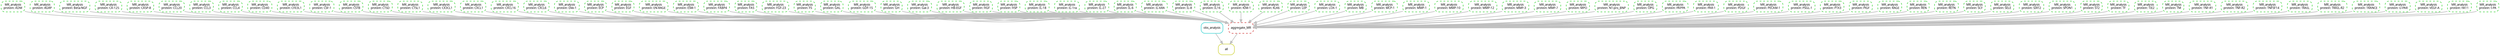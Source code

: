 digraph snakemake_dag {
    graph[bgcolor=white, margin=0];
    node[shape=box, style=rounded, fontname=sans,                 fontsize=10, penwidth=2];
    edge[penwidth=2, color=grey];
	0[label = "all", color = "0.17 0.6 0.85", style="rounded"];
	1[label = "obs_analysis", color = "0.50 0.6 0.85", style="rounded"];
	2[label = "aggregate_MR", color = "0.00 0.6 0.85", style="rounded,dashed"];
	3[label = "MR_analysis\nprotein: ADM", color = "0.33 0.6 0.85", style="rounded,dashed"];
	4[label = "MR_analysis\nprotein: AGRP", color = "0.33 0.6 0.85", style="rounded,dashed"];
	5[label = "MR_analysis\nprotein: Beta-NGF", color = "0.33 0.6 0.85", style="rounded,dashed"];
	6[label = "MR_analysis\nprotein: CA-125", color = "0.33 0.6 0.85", style="rounded,dashed"];
	7[label = "MR_analysis\nprotein: CASP-8", color = "0.33 0.6 0.85", style="rounded,dashed"];
	8[label = "MR_analysis\nprotein: CCL20", color = "0.33 0.6 0.85", style="rounded,dashed"];
	9[label = "MR_analysis\nprotein: CCL3", color = "0.33 0.6 0.85", style="rounded,dashed"];
	10[label = "MR_analysis\nprotein: CCL4", color = "0.33 0.6 0.85", style="rounded,dashed"];
	11[label = "MR_analysis\nprotein: CD40", color = "0.33 0.6 0.85", style="rounded,dashed"];
	12[label = "MR_analysis\nprotein: CHI3L1", color = "0.33 0.6 0.85", style="rounded,dashed"];
	13[label = "MR_analysis\nprotein: CSF-1", color = "0.33 0.6 0.85", style="rounded,dashed"];
	14[label = "MR_analysis\nprotein: CSTB", color = "0.33 0.6 0.85", style="rounded,dashed"];
	15[label = "MR_analysis\nprotein: CTSD", color = "0.33 0.6 0.85", style="rounded,dashed"];
	16[label = "MR_analysis\nprotein: CTSL1", color = "0.33 0.6 0.85", style="rounded,dashed"];
	17[label = "MR_analysis\nprotein: CX3CL1", color = "0.33 0.6 0.85", style="rounded,dashed"];
	18[label = "MR_analysis\nprotein: CXCL1", color = "0.33 0.6 0.85", style="rounded,dashed"];
	19[label = "MR_analysis\nprotein: CXCL16", color = "0.33 0.6 0.85", style="rounded,dashed"];
	20[label = "MR_analysis\nprotein: CXCL6", color = "0.33 0.6 0.85", style="rounded,dashed"];
	21[label = "MR_analysis\nprotein: Dkk-1", color = "0.33 0.6 0.85", style="rounded,dashed"];
	22[label = "MR_analysis\nprotein: ECP", color = "0.33 0.6 0.85", style="rounded,dashed"];
	23[label = "MR_analysis\nprotein: EGF", color = "0.33 0.6 0.85", style="rounded,dashed"];
	24[label = "MR_analysis\nprotein: EN-RAGE", color = "0.33 0.6 0.85", style="rounded,dashed"];
	25[label = "MR_analysis\nprotein: ESM-1", color = "0.33 0.6 0.85", style="rounded,dashed"];
	26[label = "MR_analysis\nprotein: FABP4", color = "0.33 0.6 0.85", style="rounded,dashed"];
	27[label = "MR_analysis\nprotein: FAS", color = "0.33 0.6 0.85", style="rounded,dashed"];
	28[label = "MR_analysis\nprotein: FGF-23", color = "0.33 0.6 0.85", style="rounded,dashed"];
	29[label = "MR_analysis\nprotein: FS", color = "0.33 0.6 0.85", style="rounded,dashed"];
	30[label = "MR_analysis\nprotein: GAL", color = "0.33 0.6 0.85", style="rounded,dashed"];
	31[label = "MR_analysis\nprotein: GDF-15", color = "0.33 0.6 0.85", style="rounded,dashed"];
	32[label = "MR_analysis\nprotein: GH", color = "0.33 0.6 0.85", style="rounded,dashed"];
	33[label = "MR_analysis\nprotein: Gal-3", color = "0.33 0.6 0.85", style="rounded,dashed"];
	34[label = "MR_analysis\nprotein: HB-EGF", color = "0.33 0.6 0.85", style="rounded,dashed"];
	35[label = "MR_analysis\nprotein: HGF", color = "0.33 0.6 0.85", style="rounded,dashed"];
	36[label = "MR_analysis\nprotein: HSP", color = "0.33 0.6 0.85", style="rounded,dashed"];
	37[label = "MR_analysis\nprotein: IL-18", color = "0.33 0.6 0.85", style="rounded,dashed"];
	38[label = "MR_analysis\nprotein: IL-1ra", color = "0.33 0.6 0.85", style="rounded,dashed"];
	39[label = "MR_analysis\nprotein: IL-27", color = "0.33 0.6 0.85", style="rounded,dashed"];
	40[label = "MR_analysis\nprotein: IL-6", color = "0.33 0.6 0.85", style="rounded,dashed"];
	41[label = "MR_analysis\nprotein: IL-6RA", color = "0.33 0.6 0.85", style="rounded,dashed"];
	42[label = "MR_analysis\nprotein: IL-8", color = "0.33 0.6 0.85", style="rounded,dashed"];
	43[label = "MR_analysis\nprotein: IL16", color = "0.33 0.6 0.85", style="rounded,dashed"];
	44[label = "MR_analysis\nprotein: KIM-1", color = "0.33 0.6 0.85", style="rounded,dashed"];
	45[label = "MR_analysis\nprotein: KLK6", color = "0.33 0.6 0.85", style="rounded,dashed"];
	46[label = "MR_analysis\nprotein: LEP", color = "0.33 0.6 0.85", style="rounded,dashed"];
	47[label = "MR_analysis\nprotein: LOX-1", color = "0.33 0.6 0.85", style="rounded,dashed"];
	48[label = "MR_analysis\nprotein: MB", color = "0.33 0.6 0.85", style="rounded,dashed"];
	49[label = "MR_analysis\nprotein: MCP-1", color = "0.33 0.6 0.85", style="rounded,dashed"];
	50[label = "MR_analysis\nprotein: MMP-1", color = "0.33 0.6 0.85", style="rounded,dashed"];
	51[label = "MR_analysis\nprotein: MMP-10", color = "0.33 0.6 0.85", style="rounded,dashed"];
	52[label = "MR_analysis\nprotein: MMP-12", color = "0.33 0.6 0.85", style="rounded,dashed"];
	53[label = "MR_analysis\nprotein: MMP-3", color = "0.33 0.6 0.85", style="rounded,dashed"];
	54[label = "MR_analysis\nprotein: MMP-7", color = "0.33 0.6 0.85", style="rounded,dashed"];
	55[label = "MR_analysis\nprotein: MPO", color = "0.33 0.6 0.85", style="rounded,dashed"];
	56[label = "MR_analysis\nprotein: NT-pro_BNP", color = "0.33 0.6 0.85", style="rounded,dashed"];
	57[label = "MR_analysis\nprotein: OPG", color = "0.33 0.6 0.85", style="rounded,dashed"];
	58[label = "MR_analysis\nprotein: PAPPA", color = "0.33 0.6 0.85", style="rounded,dashed"];
	59[label = "MR_analysis\nprotein: PAR-1", color = "0.33 0.6 0.85", style="rounded,dashed"];
	60[label = "MR_analysis\nprotein: PDGF", color = "0.33 0.6 0.85", style="rounded,dashed"];
	61[label = "MR_analysis\nprotein: PECAM-1", color = "0.33 0.6 0.85", style="rounded,dashed"];
	62[label = "MR_analysis\nprotein: PSGL-1", color = "0.33 0.6 0.85", style="rounded,dashed"];
	63[label = "MR_analysis\nprotein: PTX3", color = "0.33 0.6 0.85", style="rounded,dashed"];
	64[label = "MR_analysis\nprotein: PlGF", color = "0.33 0.6 0.85", style="rounded,dashed"];
	65[label = "MR_analysis\nprotein: RAGE", color = "0.33 0.6 0.85", style="rounded,dashed"];
	66[label = "MR_analysis\nprotein: REN", color = "0.33 0.6 0.85", style="rounded,dashed"];
	67[label = "MR_analysis\nprotein: RETN", color = "0.33 0.6 0.85", style="rounded,dashed"];
	68[label = "MR_analysis\nprotein: SCF", color = "0.33 0.6 0.85", style="rounded,dashed"];
	69[label = "MR_analysis\nprotein: SELE", color = "0.33 0.6 0.85", style="rounded,dashed"];
	70[label = "MR_analysis\nprotein: SIRT2", color = "0.33 0.6 0.85", style="rounded,dashed"];
	71[label = "MR_analysis\nprotein: SPON1", color = "0.33 0.6 0.85", style="rounded,dashed"];
	72[label = "MR_analysis\nprotein: ST2", color = "0.33 0.6 0.85", style="rounded,dashed"];
	73[label = "MR_analysis\nprotein: TF", color = "0.33 0.6 0.85", style="rounded,dashed"];
	74[label = "MR_analysis\nprotein: TIE2", color = "0.33 0.6 0.85", style="rounded,dashed"];
	75[label = "MR_analysis\nprotein: TM", color = "0.33 0.6 0.85", style="rounded,dashed"];
	76[label = "MR_analysis\nprotein: TNF-R1", color = "0.33 0.6 0.85", style="rounded,dashed"];
	77[label = "MR_analysis\nprotein: TNF-R2", color = "0.33 0.6 0.85", style="rounded,dashed"];
	78[label = "MR_analysis\nprotein: TNFSF14", color = "0.33 0.6 0.85", style="rounded,dashed"];
	79[label = "MR_analysis\nprotein: TRAIL", color = "0.33 0.6 0.85", style="rounded,dashed"];
	80[label = "MR_analysis\nprotein: TRAIL-R2", color = "0.33 0.6 0.85", style="rounded,dashed"];
	81[label = "MR_analysis\nprotein: TRANCE", color = "0.33 0.6 0.85", style="rounded,dashed"];
	82[label = "MR_analysis\nprotein: U-PAR", color = "0.33 0.6 0.85", style="rounded,dashed"];
	83[label = "MR_analysis\nprotein: VEGF-A", color = "0.33 0.6 0.85", style="rounded,dashed"];
	84[label = "MR_analysis\nprotein: hK11", color = "0.33 0.6 0.85", style="rounded,dashed"];
	85[label = "MR_analysis\nprotein: t-PA", color = "0.33 0.6 0.85", style="rounded,dashed"];
	1 -> 0
	2 -> 0
	3 -> 2
	4 -> 2
	5 -> 2
	6 -> 2
	7 -> 2
	8 -> 2
	9 -> 2
	10 -> 2
	11 -> 2
	12 -> 2
	13 -> 2
	14 -> 2
	15 -> 2
	16 -> 2
	17 -> 2
	18 -> 2
	19 -> 2
	20 -> 2
	21 -> 2
	22 -> 2
	23 -> 2
	24 -> 2
	25 -> 2
	26 -> 2
	27 -> 2
	28 -> 2
	29 -> 2
	30 -> 2
	31 -> 2
	32 -> 2
	33 -> 2
	34 -> 2
	35 -> 2
	36 -> 2
	37 -> 2
	38 -> 2
	39 -> 2
	40 -> 2
	41 -> 2
	42 -> 2
	43 -> 2
	44 -> 2
	45 -> 2
	46 -> 2
	47 -> 2
	48 -> 2
	49 -> 2
	50 -> 2
	51 -> 2
	52 -> 2
	53 -> 2
	54 -> 2
	55 -> 2
	56 -> 2
	57 -> 2
	58 -> 2
	59 -> 2
	60 -> 2
	61 -> 2
	62 -> 2
	63 -> 2
	64 -> 2
	65 -> 2
	66 -> 2
	67 -> 2
	68 -> 2
	69 -> 2
	70 -> 2
	71 -> 2
	72 -> 2
	73 -> 2
	74 -> 2
	75 -> 2
	76 -> 2
	77 -> 2
	78 -> 2
	79 -> 2
	80 -> 2
	81 -> 2
	82 -> 2
	83 -> 2
	84 -> 2
	85 -> 2
}            
